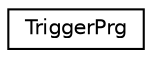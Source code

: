 digraph "Graphical Class Hierarchy"
{
  edge [fontname="Helvetica",fontsize="10",labelfontname="Helvetica",labelfontsize="10"];
  node [fontname="Helvetica",fontsize="10",shape=record];
  rankdir="LR";
  Node1 [label="TriggerPrg",height=0.2,width=0.4,color="black", fillcolor="white", style="filled",URL="$struct_trigger_prg.html"];
}
